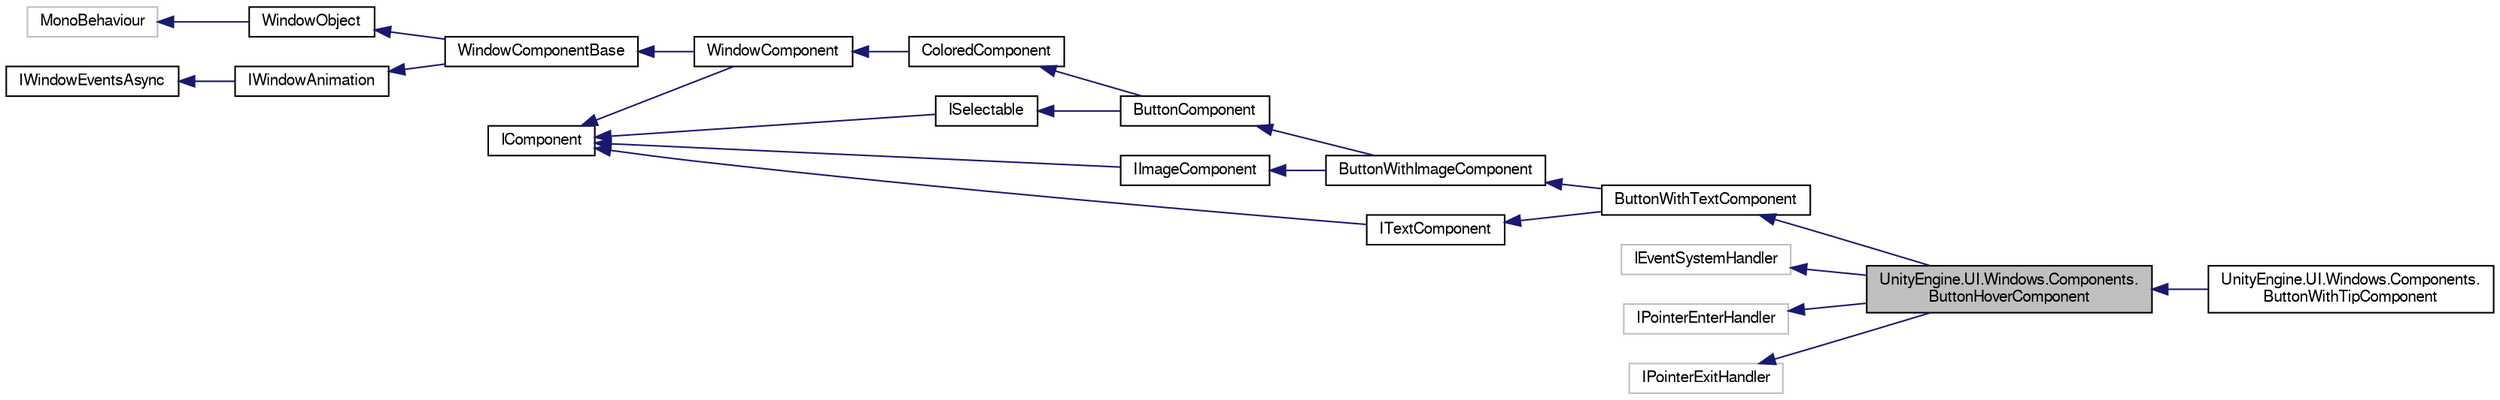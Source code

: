 digraph "UnityEngine.UI.Windows.Components.ButtonHoverComponent"
{
  edge [fontname="FreeSans",fontsize="10",labelfontname="FreeSans",labelfontsize="10"];
  node [fontname="FreeSans",fontsize="10",shape=record];
  rankdir="LR";
  Node1 [label="UnityEngine.UI.Windows.Components.\lButtonHoverComponent",height=0.2,width=0.4,color="black", fillcolor="grey75", style="filled", fontcolor="black"];
  Node2 -> Node1 [dir="back",color="midnightblue",fontsize="10",style="solid",fontname="FreeSans"];
  Node2 [label="ButtonWithTextComponent",height=0.2,width=0.4,color="black", fillcolor="white", style="filled",URL="$class_unity_engine_1_1_u_i_1_1_windows_1_1_components_1_1_button_with_text_component.html"];
  Node3 -> Node2 [dir="back",color="midnightblue",fontsize="10",style="solid",fontname="FreeSans"];
  Node3 [label="ButtonWithImageComponent",height=0.2,width=0.4,color="black", fillcolor="white", style="filled",URL="$class_unity_engine_1_1_u_i_1_1_windows_1_1_components_1_1_button_with_image_component.html"];
  Node4 -> Node3 [dir="back",color="midnightblue",fontsize="10",style="solid",fontname="FreeSans"];
  Node4 [label="ButtonComponent",height=0.2,width=0.4,color="black", fillcolor="white", style="filled",URL="$class_unity_engine_1_1_u_i_1_1_windows_1_1_components_1_1_button_component.html"];
  Node5 -> Node4 [dir="back",color="midnightblue",fontsize="10",style="solid",fontname="FreeSans"];
  Node5 [label="ColoredComponent",height=0.2,width=0.4,color="black", fillcolor="white", style="filled",URL="$class_unity_engine_1_1_u_i_1_1_windows_1_1_components_1_1_colored_component.html"];
  Node6 -> Node5 [dir="back",color="midnightblue",fontsize="10",style="solid",fontname="FreeSans"];
  Node6 [label="WindowComponent",height=0.2,width=0.4,color="black", fillcolor="white", style="filled",URL="$class_unity_engine_1_1_u_i_1_1_windows_1_1_window_component.html"];
  Node7 -> Node6 [dir="back",color="midnightblue",fontsize="10",style="solid",fontname="FreeSans"];
  Node7 [label="WindowComponentBase",height=0.2,width=0.4,color="black", fillcolor="white", style="filled",URL="$class_unity_engine_1_1_u_i_1_1_windows_1_1_window_component_base.html"];
  Node8 -> Node7 [dir="back",color="midnightblue",fontsize="10",style="solid",fontname="FreeSans"];
  Node8 [label="WindowObject",height=0.2,width=0.4,color="black", fillcolor="white", style="filled",URL="$class_unity_engine_1_1_u_i_1_1_windows_1_1_window_object.html"];
  Node9 -> Node8 [dir="back",color="midnightblue",fontsize="10",style="solid",fontname="FreeSans"];
  Node9 [label="MonoBehaviour",height=0.2,width=0.4,color="grey75", fillcolor="white", style="filled"];
  Node10 -> Node7 [dir="back",color="midnightblue",fontsize="10",style="solid",fontname="FreeSans"];
  Node10 [label="IWindowAnimation",height=0.2,width=0.4,color="black", fillcolor="white", style="filled",URL="$interface_unity_engine_1_1_u_i_1_1_windows_1_1_i_window_animation.html"];
  Node11 -> Node10 [dir="back",color="midnightblue",fontsize="10",style="solid",fontname="FreeSans"];
  Node11 [label="IWindowEventsAsync",height=0.2,width=0.4,color="black", fillcolor="white", style="filled",URL="$interface_unity_engine_1_1_u_i_1_1_windows_1_1_i_window_events_async.html"];
  Node12 -> Node6 [dir="back",color="midnightblue",fontsize="10",style="solid",fontname="FreeSans"];
  Node12 [label="IComponent",height=0.2,width=0.4,color="black", fillcolor="white", style="filled",URL="$interface_unity_engine_1_1_u_i_1_1_windows_1_1_components_1_1_i_component.html"];
  Node13 -> Node4 [dir="back",color="midnightblue",fontsize="10",style="solid",fontname="FreeSans"];
  Node13 [label="ISelectable",height=0.2,width=0.4,color="black", fillcolor="white", style="filled",URL="$interface_unity_engine_1_1_u_i_1_1_windows_1_1_components_1_1_i_selectable.html"];
  Node12 -> Node13 [dir="back",color="midnightblue",fontsize="10",style="solid",fontname="FreeSans"];
  Node14 -> Node3 [dir="back",color="midnightblue",fontsize="10",style="solid",fontname="FreeSans"];
  Node14 [label="IImageComponent",height=0.2,width=0.4,color="black", fillcolor="white", style="filled",URL="$interface_unity_engine_1_1_u_i_1_1_windows_1_1_components_1_1_i_image_component.html"];
  Node12 -> Node14 [dir="back",color="midnightblue",fontsize="10",style="solid",fontname="FreeSans"];
  Node15 -> Node2 [dir="back",color="midnightblue",fontsize="10",style="solid",fontname="FreeSans"];
  Node15 [label="ITextComponent",height=0.2,width=0.4,color="black", fillcolor="white", style="filled",URL="$interface_unity_engine_1_1_u_i_1_1_windows_1_1_components_1_1_i_text_component.html"];
  Node12 -> Node15 [dir="back",color="midnightblue",fontsize="10",style="solid",fontname="FreeSans"];
  Node16 -> Node1 [dir="back",color="midnightblue",fontsize="10",style="solid",fontname="FreeSans"];
  Node16 [label="IEventSystemHandler",height=0.2,width=0.4,color="grey75", fillcolor="white", style="filled"];
  Node17 -> Node1 [dir="back",color="midnightblue",fontsize="10",style="solid",fontname="FreeSans"];
  Node17 [label="IPointerEnterHandler",height=0.2,width=0.4,color="grey75", fillcolor="white", style="filled"];
  Node18 -> Node1 [dir="back",color="midnightblue",fontsize="10",style="solid",fontname="FreeSans"];
  Node18 [label="IPointerExitHandler",height=0.2,width=0.4,color="grey75", fillcolor="white", style="filled"];
  Node1 -> Node19 [dir="back",color="midnightblue",fontsize="10",style="solid",fontname="FreeSans"];
  Node19 [label="UnityEngine.UI.Windows.Components.\lButtonWithTipComponent",height=0.2,width=0.4,color="black", fillcolor="white", style="filled",URL="$class_unity_engine_1_1_u_i_1_1_windows_1_1_components_1_1_button_with_tip_component.html"];
}
